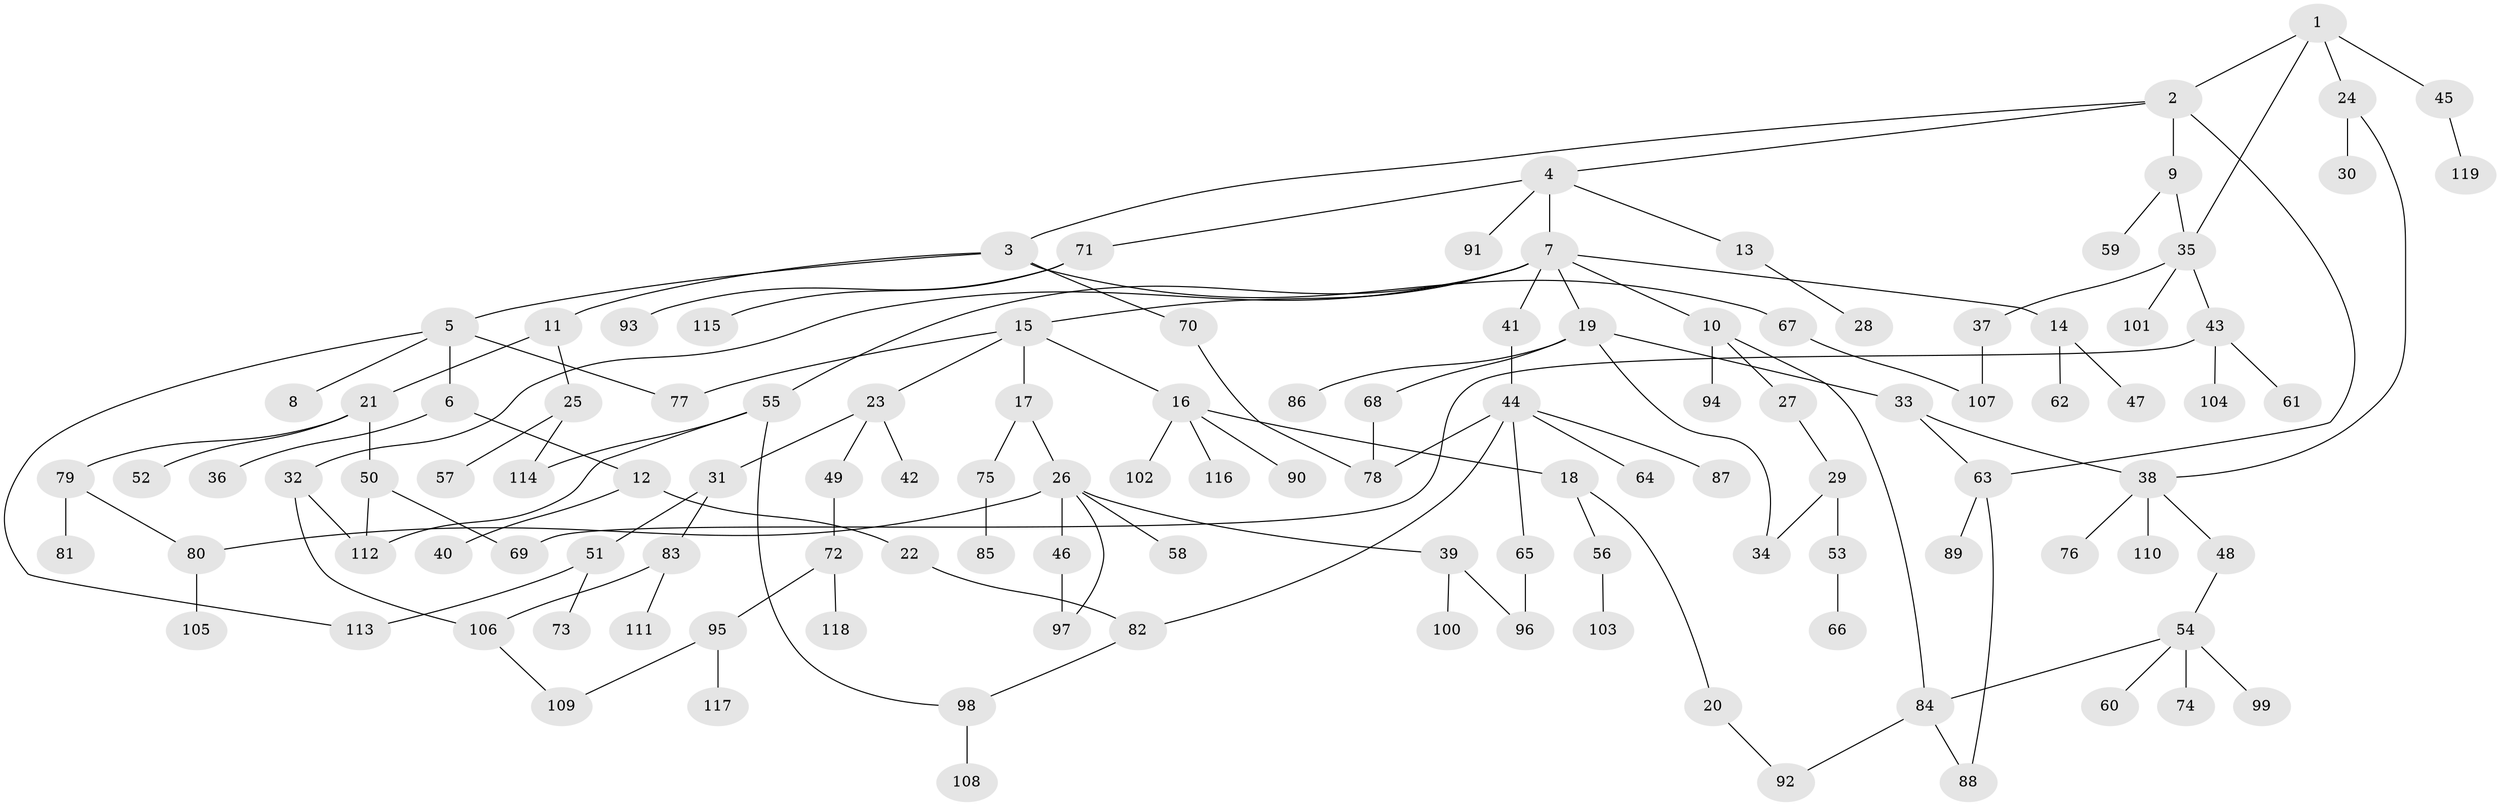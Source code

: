 // coarse degree distribution, {4: 0.13095238095238096, 5: 0.05952380952380952, 3: 0.21428571428571427, 8: 0.011904761904761904, 2: 0.35714285714285715, 1: 0.2261904761904762}
// Generated by graph-tools (version 1.1) at 2025/36/03/04/25 23:36:11]
// undirected, 119 vertices, 141 edges
graph export_dot {
  node [color=gray90,style=filled];
  1;
  2;
  3;
  4;
  5;
  6;
  7;
  8;
  9;
  10;
  11;
  12;
  13;
  14;
  15;
  16;
  17;
  18;
  19;
  20;
  21;
  22;
  23;
  24;
  25;
  26;
  27;
  28;
  29;
  30;
  31;
  32;
  33;
  34;
  35;
  36;
  37;
  38;
  39;
  40;
  41;
  42;
  43;
  44;
  45;
  46;
  47;
  48;
  49;
  50;
  51;
  52;
  53;
  54;
  55;
  56;
  57;
  58;
  59;
  60;
  61;
  62;
  63;
  64;
  65;
  66;
  67;
  68;
  69;
  70;
  71;
  72;
  73;
  74;
  75;
  76;
  77;
  78;
  79;
  80;
  81;
  82;
  83;
  84;
  85;
  86;
  87;
  88;
  89;
  90;
  91;
  92;
  93;
  94;
  95;
  96;
  97;
  98;
  99;
  100;
  101;
  102;
  103;
  104;
  105;
  106;
  107;
  108;
  109;
  110;
  111;
  112;
  113;
  114;
  115;
  116;
  117;
  118;
  119;
  1 -- 2;
  1 -- 24;
  1 -- 35;
  1 -- 45;
  2 -- 3;
  2 -- 4;
  2 -- 9;
  2 -- 63;
  3 -- 5;
  3 -- 11;
  3 -- 67;
  3 -- 70;
  4 -- 7;
  4 -- 13;
  4 -- 71;
  4 -- 91;
  5 -- 6;
  5 -- 8;
  5 -- 113;
  5 -- 77;
  6 -- 12;
  6 -- 36;
  7 -- 10;
  7 -- 14;
  7 -- 15;
  7 -- 19;
  7 -- 32;
  7 -- 41;
  7 -- 55;
  9 -- 59;
  9 -- 35;
  10 -- 27;
  10 -- 84;
  10 -- 94;
  11 -- 21;
  11 -- 25;
  12 -- 22;
  12 -- 40;
  13 -- 28;
  14 -- 47;
  14 -- 62;
  15 -- 16;
  15 -- 17;
  15 -- 23;
  15 -- 77;
  16 -- 18;
  16 -- 90;
  16 -- 102;
  16 -- 116;
  17 -- 26;
  17 -- 75;
  18 -- 20;
  18 -- 56;
  19 -- 33;
  19 -- 34;
  19 -- 68;
  19 -- 86;
  20 -- 92;
  21 -- 50;
  21 -- 52;
  21 -- 79;
  22 -- 82;
  23 -- 31;
  23 -- 42;
  23 -- 49;
  24 -- 30;
  24 -- 38;
  25 -- 57;
  25 -- 114;
  26 -- 39;
  26 -- 46;
  26 -- 58;
  26 -- 80;
  26 -- 97;
  27 -- 29;
  29 -- 53;
  29 -- 34;
  31 -- 51;
  31 -- 83;
  32 -- 106;
  32 -- 112;
  33 -- 38;
  33 -- 63;
  35 -- 37;
  35 -- 43;
  35 -- 101;
  37 -- 107;
  38 -- 48;
  38 -- 76;
  38 -- 110;
  39 -- 96;
  39 -- 100;
  41 -- 44;
  43 -- 61;
  43 -- 104;
  43 -- 69;
  44 -- 64;
  44 -- 65;
  44 -- 82;
  44 -- 87;
  44 -- 78;
  45 -- 119;
  46 -- 97;
  48 -- 54;
  49 -- 72;
  50 -- 69;
  50 -- 112;
  51 -- 73;
  51 -- 113;
  53 -- 66;
  54 -- 60;
  54 -- 74;
  54 -- 99;
  54 -- 84;
  55 -- 98;
  55 -- 114;
  55 -- 112;
  56 -- 103;
  63 -- 89;
  63 -- 88;
  65 -- 96;
  67 -- 107;
  68 -- 78;
  70 -- 78;
  71 -- 93;
  71 -- 115;
  72 -- 95;
  72 -- 118;
  75 -- 85;
  79 -- 81;
  79 -- 80;
  80 -- 105;
  82 -- 98;
  83 -- 111;
  83 -- 106;
  84 -- 88;
  84 -- 92;
  95 -- 109;
  95 -- 117;
  98 -- 108;
  106 -- 109;
}
